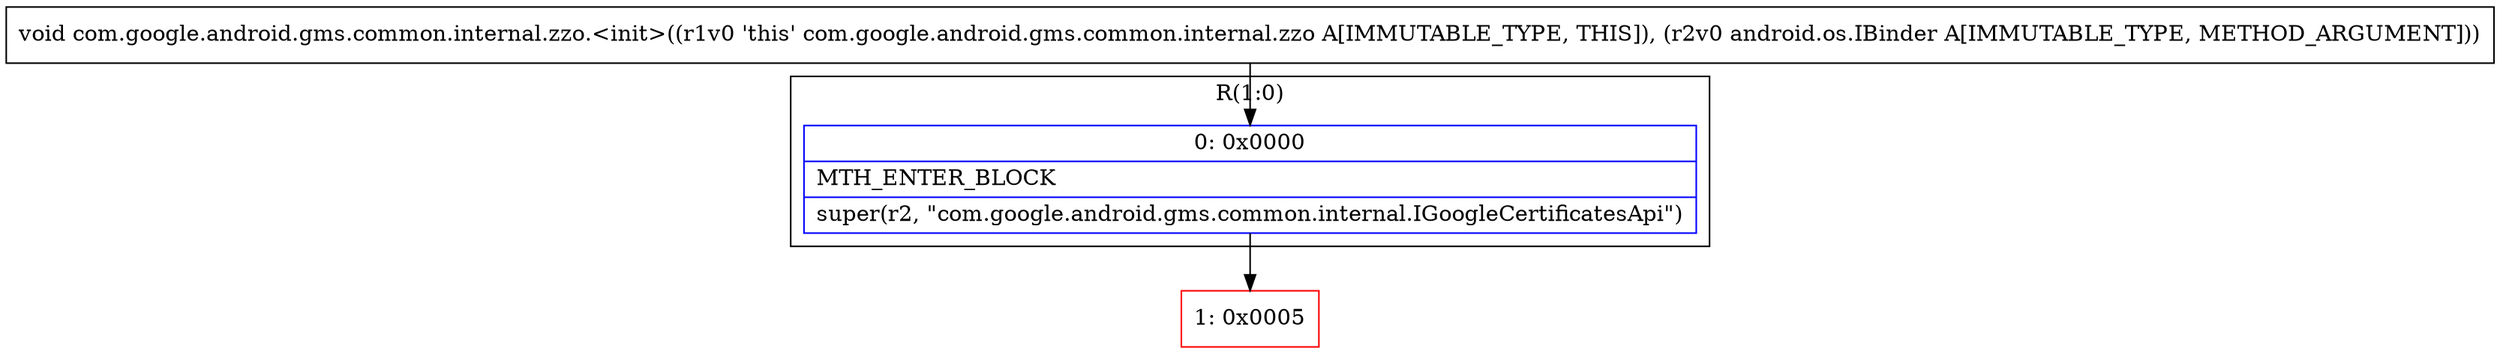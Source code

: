 digraph "CFG forcom.google.android.gms.common.internal.zzo.\<init\>(Landroid\/os\/IBinder;)V" {
subgraph cluster_Region_1033191562 {
label = "R(1:0)";
node [shape=record,color=blue];
Node_0 [shape=record,label="{0\:\ 0x0000|MTH_ENTER_BLOCK\l|super(r2, \"com.google.android.gms.common.internal.IGoogleCertificatesApi\")\l}"];
}
Node_1 [shape=record,color=red,label="{1\:\ 0x0005}"];
MethodNode[shape=record,label="{void com.google.android.gms.common.internal.zzo.\<init\>((r1v0 'this' com.google.android.gms.common.internal.zzo A[IMMUTABLE_TYPE, THIS]), (r2v0 android.os.IBinder A[IMMUTABLE_TYPE, METHOD_ARGUMENT])) }"];
MethodNode -> Node_0;
Node_0 -> Node_1;
}

